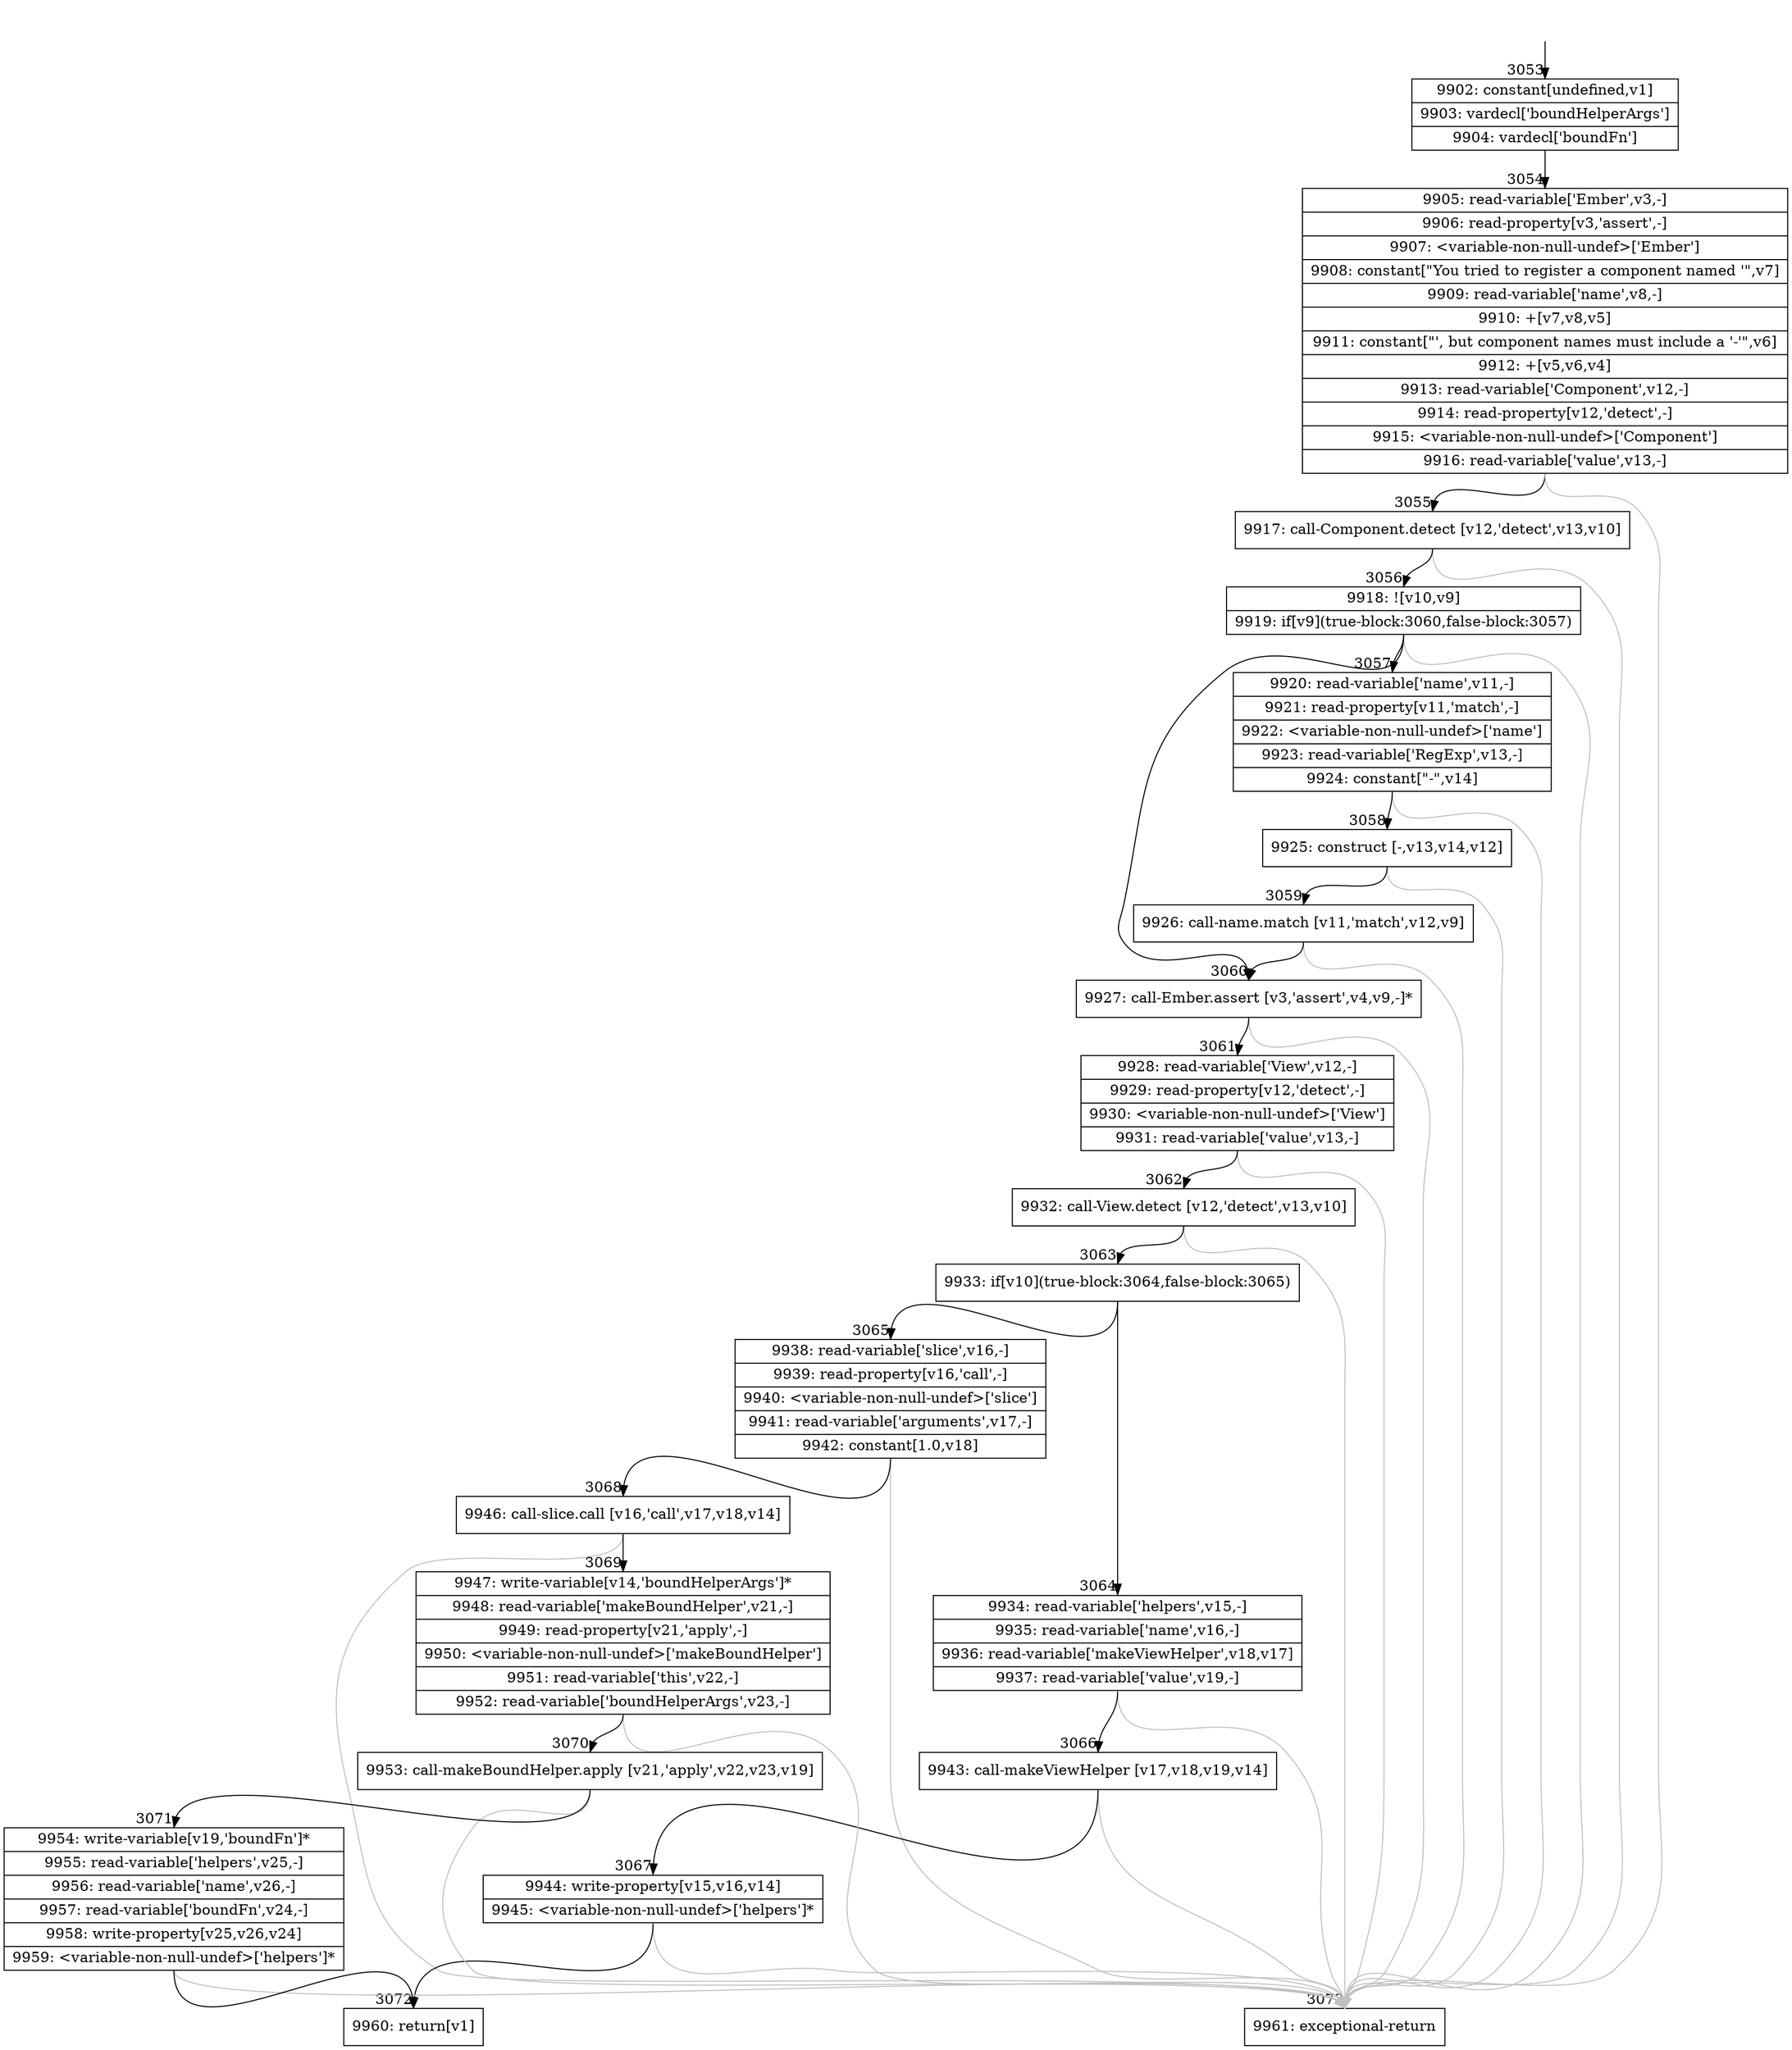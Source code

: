 digraph {
rankdir="TD"
BB_entry248[shape=none,label=""];
BB_entry248 -> BB3053 [tailport=s, headport=n, headlabel="    3053"]
BB3053 [shape=record label="{9902: constant[undefined,v1]|9903: vardecl['boundHelperArgs']|9904: vardecl['boundFn']}" ] 
BB3053 -> BB3054 [tailport=s, headport=n, headlabel="      3054"]
BB3054 [shape=record label="{9905: read-variable['Ember',v3,-]|9906: read-property[v3,'assert',-]|9907: \<variable-non-null-undef\>['Ember']|9908: constant[\"You tried to register a component named '\",v7]|9909: read-variable['name',v8,-]|9910: +[v7,v8,v5]|9911: constant[\"', but component names must include a '-'\",v6]|9912: +[v5,v6,v4]|9913: read-variable['Component',v12,-]|9914: read-property[v12,'detect',-]|9915: \<variable-non-null-undef\>['Component']|9916: read-variable['value',v13,-]}" ] 
BB3054 -> BB3055 [tailport=s, headport=n, headlabel="      3055"]
BB3054 -> BB3073 [tailport=s, headport=n, color=gray, headlabel="      3073"]
BB3055 [shape=record label="{9917: call-Component.detect [v12,'detect',v13,v10]}" ] 
BB3055 -> BB3056 [tailport=s, headport=n, headlabel="      3056"]
BB3055 -> BB3073 [tailport=s, headport=n, color=gray]
BB3056 [shape=record label="{9918: ![v10,v9]|9919: if[v9](true-block:3060,false-block:3057)}" ] 
BB3056 -> BB3060 [tailport=s, headport=n, headlabel="      3060"]
BB3056 -> BB3057 [tailport=s, headport=n, headlabel="      3057"]
BB3056 -> BB3073 [tailport=s, headport=n, color=gray]
BB3057 [shape=record label="{9920: read-variable['name',v11,-]|9921: read-property[v11,'match',-]|9922: \<variable-non-null-undef\>['name']|9923: read-variable['RegExp',v13,-]|9924: constant[\"-\",v14]}" ] 
BB3057 -> BB3058 [tailport=s, headport=n, headlabel="      3058"]
BB3057 -> BB3073 [tailport=s, headport=n, color=gray]
BB3058 [shape=record label="{9925: construct [-,v13,v14,v12]}" ] 
BB3058 -> BB3059 [tailport=s, headport=n, headlabel="      3059"]
BB3058 -> BB3073 [tailport=s, headport=n, color=gray]
BB3059 [shape=record label="{9926: call-name.match [v11,'match',v12,v9]}" ] 
BB3059 -> BB3060 [tailport=s, headport=n]
BB3059 -> BB3073 [tailport=s, headport=n, color=gray]
BB3060 [shape=record label="{9927: call-Ember.assert [v3,'assert',v4,v9,-]*}" ] 
BB3060 -> BB3061 [tailport=s, headport=n, headlabel="      3061"]
BB3060 -> BB3073 [tailport=s, headport=n, color=gray]
BB3061 [shape=record label="{9928: read-variable['View',v12,-]|9929: read-property[v12,'detect',-]|9930: \<variable-non-null-undef\>['View']|9931: read-variable['value',v13,-]}" ] 
BB3061 -> BB3062 [tailport=s, headport=n, headlabel="      3062"]
BB3061 -> BB3073 [tailport=s, headport=n, color=gray]
BB3062 [shape=record label="{9932: call-View.detect [v12,'detect',v13,v10]}" ] 
BB3062 -> BB3063 [tailport=s, headport=n, headlabel="      3063"]
BB3062 -> BB3073 [tailport=s, headport=n, color=gray]
BB3063 [shape=record label="{9933: if[v10](true-block:3064,false-block:3065)}" ] 
BB3063 -> BB3064 [tailport=s, headport=n, headlabel="      3064"]
BB3063 -> BB3065 [tailport=s, headport=n, headlabel="      3065"]
BB3064 [shape=record label="{9934: read-variable['helpers',v15,-]|9935: read-variable['name',v16,-]|9936: read-variable['makeViewHelper',v18,v17]|9937: read-variable['value',v19,-]}" ] 
BB3064 -> BB3066 [tailport=s, headport=n, headlabel="      3066"]
BB3064 -> BB3073 [tailport=s, headport=n, color=gray]
BB3065 [shape=record label="{9938: read-variable['slice',v16,-]|9939: read-property[v16,'call',-]|9940: \<variable-non-null-undef\>['slice']|9941: read-variable['arguments',v17,-]|9942: constant[1.0,v18]}" ] 
BB3065 -> BB3068 [tailport=s, headport=n, headlabel="      3068"]
BB3065 -> BB3073 [tailport=s, headport=n, color=gray]
BB3066 [shape=record label="{9943: call-makeViewHelper [v17,v18,v19,v14]}" ] 
BB3066 -> BB3067 [tailport=s, headport=n, headlabel="      3067"]
BB3066 -> BB3073 [tailport=s, headport=n, color=gray]
BB3067 [shape=record label="{9944: write-property[v15,v16,v14]|9945: \<variable-non-null-undef\>['helpers']*}" ] 
BB3067 -> BB3072 [tailport=s, headport=n, headlabel="      3072"]
BB3067 -> BB3073 [tailport=s, headport=n, color=gray]
BB3068 [shape=record label="{9946: call-slice.call [v16,'call',v17,v18,v14]}" ] 
BB3068 -> BB3069 [tailport=s, headport=n, headlabel="      3069"]
BB3068 -> BB3073 [tailport=s, headport=n, color=gray]
BB3069 [shape=record label="{9947: write-variable[v14,'boundHelperArgs']*|9948: read-variable['makeBoundHelper',v21,-]|9949: read-property[v21,'apply',-]|9950: \<variable-non-null-undef\>['makeBoundHelper']|9951: read-variable['this',v22,-]|9952: read-variable['boundHelperArgs',v23,-]}" ] 
BB3069 -> BB3070 [tailport=s, headport=n, headlabel="      3070"]
BB3069 -> BB3073 [tailport=s, headport=n, color=gray]
BB3070 [shape=record label="{9953: call-makeBoundHelper.apply [v21,'apply',v22,v23,v19]}" ] 
BB3070 -> BB3071 [tailport=s, headport=n, headlabel="      3071"]
BB3070 -> BB3073 [tailport=s, headport=n, color=gray]
BB3071 [shape=record label="{9954: write-variable[v19,'boundFn']*|9955: read-variable['helpers',v25,-]|9956: read-variable['name',v26,-]|9957: read-variable['boundFn',v24,-]|9958: write-property[v25,v26,v24]|9959: \<variable-non-null-undef\>['helpers']*}" ] 
BB3071 -> BB3072 [tailport=s, headport=n]
BB3071 -> BB3073 [tailport=s, headport=n, color=gray]
BB3072 [shape=record label="{9960: return[v1]}" ] 
BB3073 [shape=record label="{9961: exceptional-return}" ] 
//#$~ 5071
}
